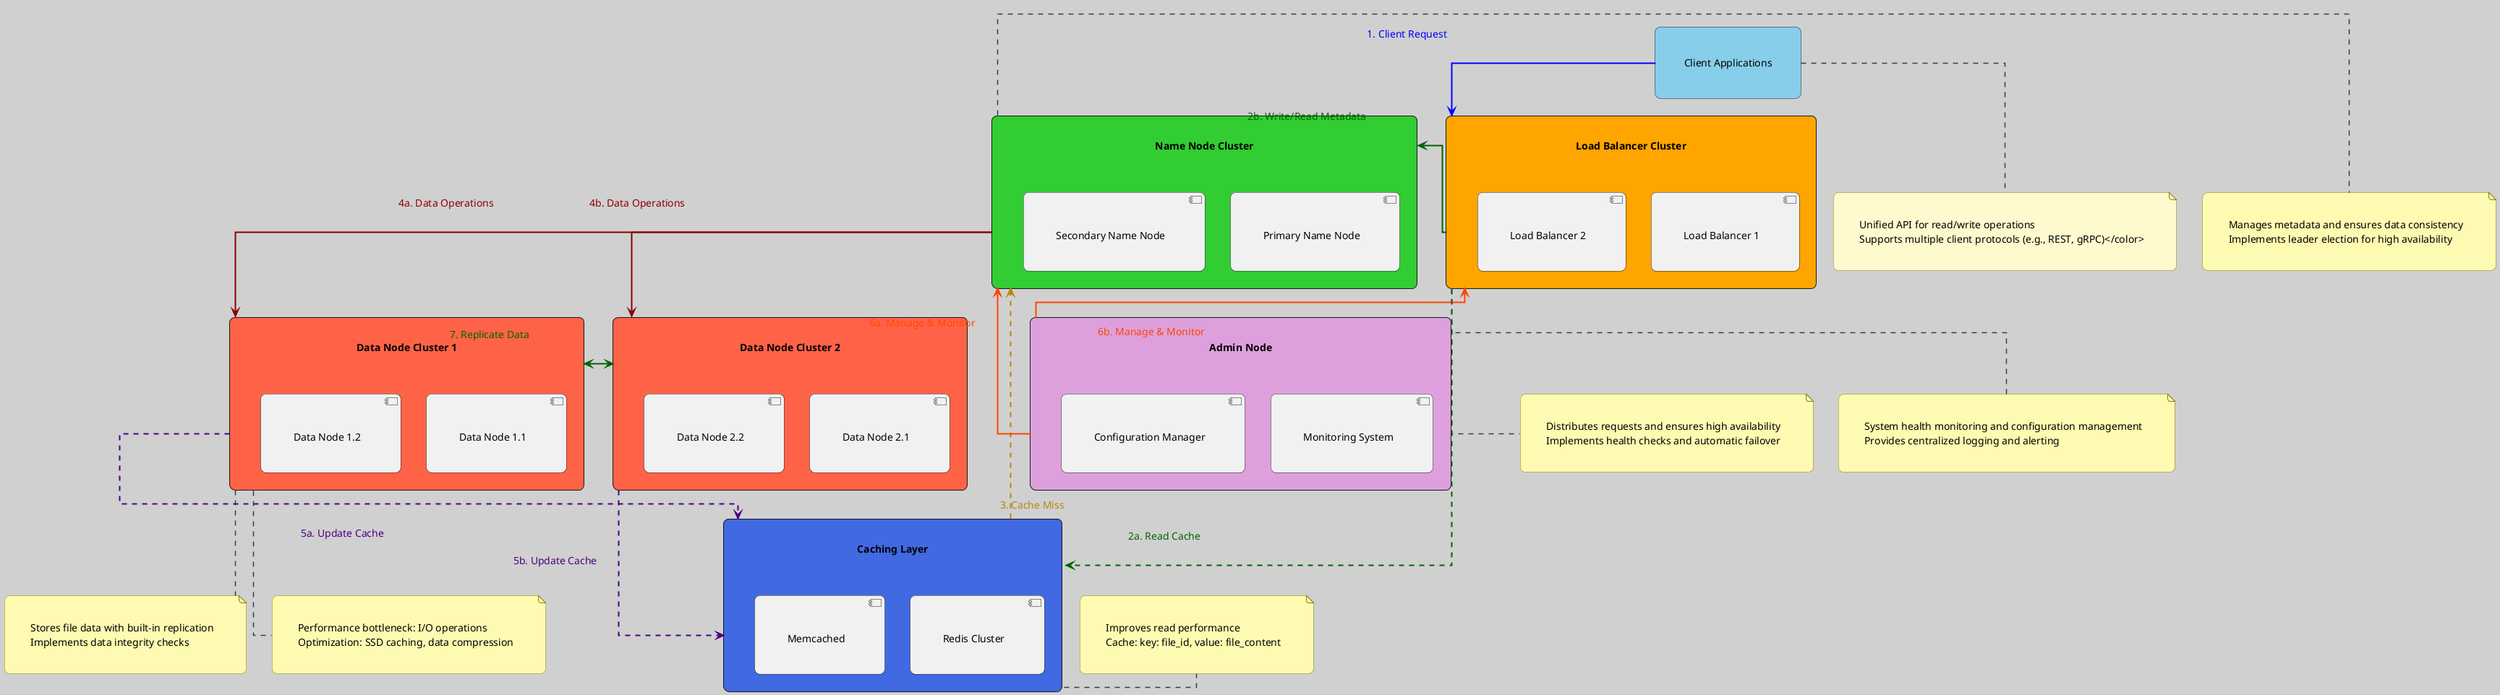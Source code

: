 @startuml dfs-overview
!pragma layout dot
allowmixing
skinparam backgroundColor #D0D0D0
skinparam defaultFontName Arial
skinparam defaultFontSize 14
skinparam roundCorner 15
skinparam Padding 30
skinparam ParticipantPadding 40
skinparam BoxPadding 40
skinparam shadowing false
skinparam ArrowThickness 1.5
skinparam NoteBackgroundColor #FFFAB1
skinparam NoteBorderColor #7F7F00
skinparam linetype ortho
skinparam ArrowColor #2C3E50

rectangle "Client Applications" as Client #87CEEB
rectangle "Load Balancer Cluster" as LB #FFA500 {
    component "Load Balancer 1" as LB1
    component "Load Balancer 2" as LB2
}
rectangle "Caching Layer" as CacheLayer #4169E1 {
    component "Redis Cluster" as Redis
    component "Memcached" as Memcached
}
rectangle "Name Node Cluster" as NameNodeCluster #32CD32 {
    component "Primary Name Node" as PNN
    component "Secondary Name Node" as SNN
}
rectangle "Data Node Cluster 1" as DataNodeCluster1 #FF6347 {
    component "Data Node 1.1" as DN11
    component "Data Node 1.2" as DN12
}
rectangle "Data Node Cluster 2" as DataNodeCluster2 #FF6347 {
    component "Data Node 2.1" as DN21
    component "Data Node 2.2" as DN22
}
rectangle "Admin Node" as AdminNode #DDA0DD {
    component "Monitoring System" as Monitor
    component "Configuration Manager" as Config
}

Client -[#0000FF,thickness=2]-> LB : <color:#0000FF>1. Client Request</color>
LB .[#006400,thickness=2]..> CacheLayer : <color:#006400>2a. Read Cache</color>
LB -[#006400,thickness=2]right-> NameNodeCluster : <color:#006400>2b. Write/Read Metadata</color>
CacheLayer .[#B8860B,thickness=2].> NameNodeCluster : <color:#B8860B>3. Cache Miss</color>
NameNodeCluster -[#8B0000,thickness=2]down-> DataNodeCluster1 : <color:#8B0000>4a. Data Operations</color>
NameNodeCluster -[#8B0000,thickness=2]down-> DataNodeCluster2 : <color:#8B0000>4b. Data Operations</color>
DataNodeCluster1 .[#4B0082,thickness=2].> CacheLayer : <color:#4B0082>5a. Update Cache</color>
DataNodeCluster2 .[#4B0082,thickness=2].> CacheLayer : <color:#4B0082>5b. Update Cache</color>
AdminNode -[#FF4500,thickness=2]up-> NameNodeCluster : <color:#FF4500>6a. Manage & Monitor</color>
AdminNode -[#FF4500,thickness=2]up-> LB : <color:#FF4500>6b. Manage & Monitor</color>
DataNodeCluster1 <-[#006400,thickness=2]right-> DataNodeCluster2 : <color:#006400>7. Replicate Data</color>

note bottom of Client #FFFACD
    <color:#000000>Unified API for read/write operations
    Supports multiple client protocols (e.g., REST, gRPC)</color>
end note

note bottom of LB
    Distributes requests and ensures high availability
    Implements health checks and automatic failover
end note

note right of CacheLayer
    Improves read performance
    Cache: key: file_id, value: file_content
end note

note right of NameNodeCluster
    Manages metadata and ensures data consistency
    Implements leader election for high availability
end note

note bottom of DataNodeCluster1
    Stores file data with built-in replication
    Implements data integrity checks
end note

note left of AdminNode
    System health monitoring and configuration management
    Provides centralized logging and alerting
end note

note bottom of DataNodeCluster1
    Performance bottleneck: I/O operations
    Optimization: SSD caching, data compression
end note

@enduml
